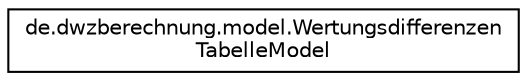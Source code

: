 digraph "Grafische Darstellung der Klassenhierarchie"
{
  edge [fontname="Helvetica",fontsize="10",labelfontname="Helvetica",labelfontsize="10"];
  node [fontname="Helvetica",fontsize="10",shape=record];
  rankdir="LR";
  Node1 [label="de.dwzberechnung.model.Wertungsdifferenzen\lTabelleModel",height=0.2,width=0.4,color="black", fillcolor="white", style="filled",URL="$classde_1_1dwzberechnung_1_1model_1_1_wertungsdifferenzen_tabelle_model.html"];
}

